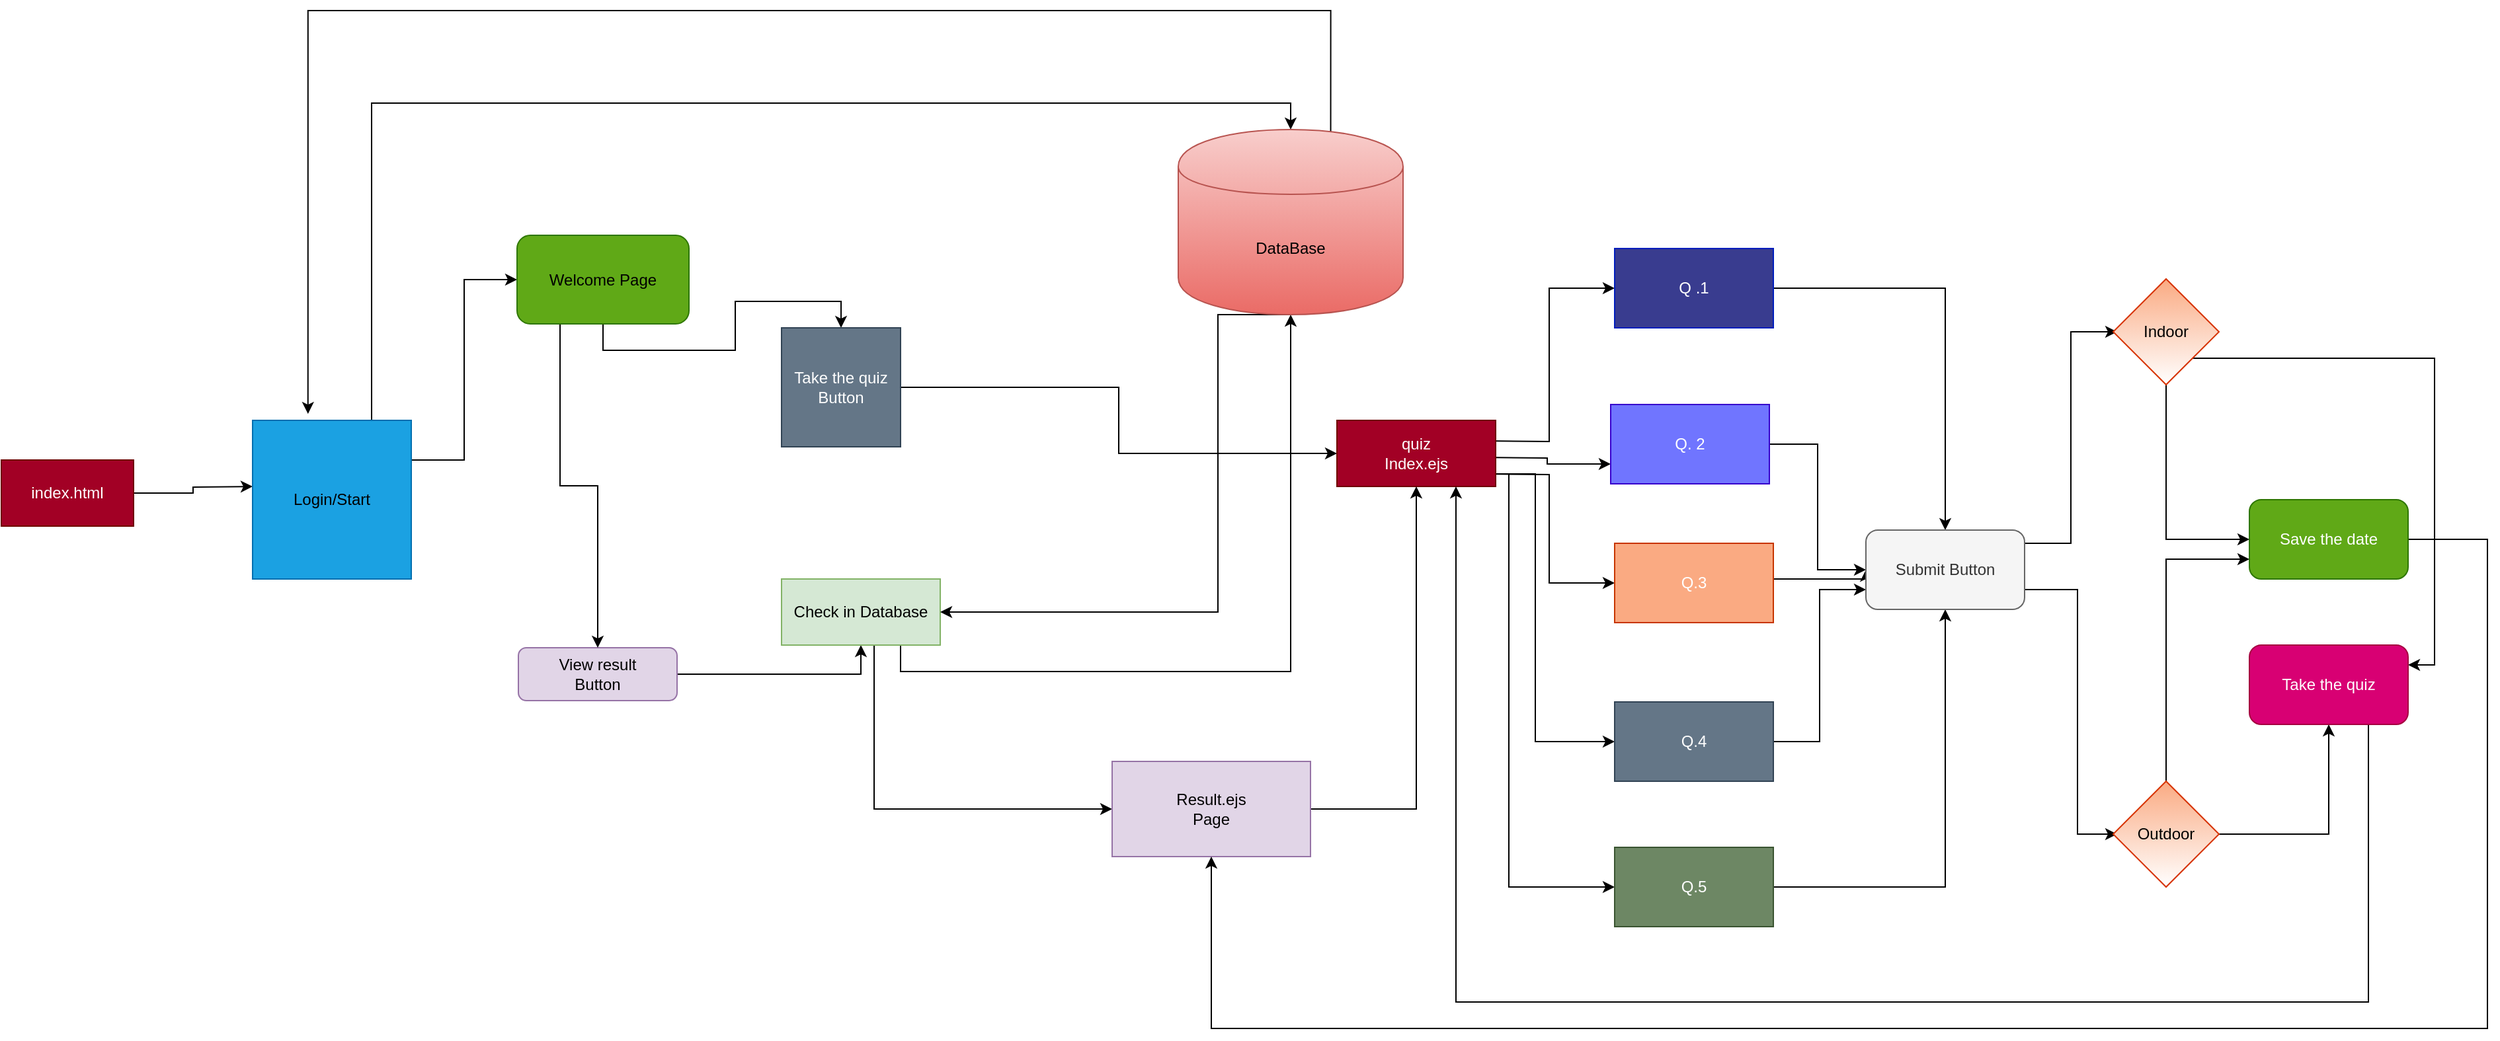 <mxfile version="12.7.2" type="github">
  <diagram id="H4Ju19sgC8gWFPNlpFQ3" name="Page-1">
    <mxGraphModel dx="1890" dy="2100" grid="1" gridSize="10" guides="1" tooltips="1" connect="1" arrows="1" fold="1" page="1" pageScale="1" pageWidth="850" pageHeight="1100" math="0" shadow="0">
      <root>
        <mxCell id="0" />
        <mxCell id="1" parent="0" />
        <mxCell id="xxdXjiNccwobuQIZFkfi-4" style="edgeStyle=orthogonalEdgeStyle;rounded=0;orthogonalLoop=1;jettySize=auto;html=1;exitX=1;exitY=0.5;exitDx=0;exitDy=0;" parent="1" source="MGtZEtJ0QbS-JZSsQWYv-2" edge="1">
          <mxGeometry relative="1" as="geometry">
            <mxPoint x="200" y="240" as="targetPoint" />
          </mxGeometry>
        </mxCell>
        <mxCell id="MGtZEtJ0QbS-JZSsQWYv-2" value="index.html" style="rounded=0;whiteSpace=wrap;html=1;fillColor=#a20025;strokeColor=#6F0000;fontColor=#ffffff;" parent="1" vertex="1">
          <mxGeometry x="10" y="220" width="100" height="50" as="geometry" />
        </mxCell>
        <mxCell id="xxdXjiNccwobuQIZFkfi-10" style="edgeStyle=orthogonalEdgeStyle;rounded=0;orthogonalLoop=1;jettySize=auto;html=1;exitX=1;exitY=0.25;exitDx=0;exitDy=0;entryX=0;entryY=0.5;entryDx=0;entryDy=0;" parent="1" source="xxdXjiNccwobuQIZFkfi-6" target="xxdXjiNccwobuQIZFkfi-9" edge="1">
          <mxGeometry relative="1" as="geometry">
            <mxPoint x="360" y="100" as="targetPoint" />
          </mxGeometry>
        </mxCell>
        <mxCell id="EnImceDTlOAHcLMJtSdO-29" style="edgeStyle=orthogonalEdgeStyle;rounded=0;orthogonalLoop=1;jettySize=auto;html=1;exitX=0.75;exitY=0;exitDx=0;exitDy=0;entryX=0.5;entryY=0;entryDx=0;entryDy=0;" edge="1" parent="1" source="xxdXjiNccwobuQIZFkfi-6" target="xxdXjiNccwobuQIZFkfi-19">
          <mxGeometry relative="1" as="geometry" />
        </mxCell>
        <mxCell id="xxdXjiNccwobuQIZFkfi-6" value="&lt;font color=&quot;#000000&quot;&gt;Login/Start&lt;/font&gt;" style="whiteSpace=wrap;html=1;aspect=fixed;strokeColor=#006EAF;fillColor=#1ba1e2;fontColor=#ffffff;" parent="1" vertex="1">
          <mxGeometry x="200" y="190" width="120" height="120" as="geometry" />
        </mxCell>
        <mxCell id="xxdXjiNccwobuQIZFkfi-17" style="edgeStyle=orthogonalEdgeStyle;rounded=0;orthogonalLoop=1;jettySize=auto;html=1;exitX=1;exitY=0.5;exitDx=0;exitDy=0;entryX=0.5;entryY=1;entryDx=0;entryDy=0;" parent="1" source="xxdXjiNccwobuQIZFkfi-8" target="xxdXjiNccwobuQIZFkfi-16" edge="1">
          <mxGeometry relative="1" as="geometry">
            <mxPoint x="670" y="382" as="targetPoint" />
          </mxGeometry>
        </mxCell>
        <mxCell id="xxdXjiNccwobuQIZFkfi-8" value="&lt;font color=&quot;#000000&quot;&gt;View result&lt;br&gt;Button&lt;br&gt;&lt;/font&gt;" style="rounded=1;whiteSpace=wrap;html=1;strokeColor=#9673a6;fillColor=#e1d5e7;" parent="1" vertex="1">
          <mxGeometry x="401" y="362" width="120" height="40" as="geometry" />
        </mxCell>
        <mxCell id="EnImceDTlOAHcLMJtSdO-1" style="edgeStyle=orthogonalEdgeStyle;rounded=0;orthogonalLoop=1;jettySize=auto;html=1;exitX=0.5;exitY=1;exitDx=0;exitDy=0;" edge="1" parent="1" source="xxdXjiNccwobuQIZFkfi-9" target="xxdXjiNccwobuQIZFkfi-14">
          <mxGeometry relative="1" as="geometry" />
        </mxCell>
        <mxCell id="EnImceDTlOAHcLMJtSdO-5" style="edgeStyle=orthogonalEdgeStyle;rounded=0;orthogonalLoop=1;jettySize=auto;html=1;exitX=0.25;exitY=1;exitDx=0;exitDy=0;entryX=0.5;entryY=0;entryDx=0;entryDy=0;" edge="1" parent="1" source="xxdXjiNccwobuQIZFkfi-9" target="xxdXjiNccwobuQIZFkfi-8">
          <mxGeometry relative="1" as="geometry" />
        </mxCell>
        <mxCell id="xxdXjiNccwobuQIZFkfi-9" value="&lt;font color=&quot;#000000&quot;&gt;Welcome Page&lt;br&gt;&lt;/font&gt;" style="rounded=1;whiteSpace=wrap;html=1;strokeColor=#2D7600;fillColor=#60a917;fontColor=#ffffff;" parent="1" vertex="1">
          <mxGeometry x="400" y="50" width="130" height="67" as="geometry" />
        </mxCell>
        <mxCell id="EnImceDTlOAHcLMJtSdO-14" style="edgeStyle=orthogonalEdgeStyle;rounded=0;orthogonalLoop=1;jettySize=auto;html=1;exitX=1;exitY=0.5;exitDx=0;exitDy=0;entryX=0;entryY=0.5;entryDx=0;entryDy=0;" edge="1" parent="1" source="xxdXjiNccwobuQIZFkfi-14" target="xxdXjiNccwobuQIZFkfi-22">
          <mxGeometry relative="1" as="geometry" />
        </mxCell>
        <mxCell id="xxdXjiNccwobuQIZFkfi-14" value="Take the quiz&lt;br&gt;Button" style="whiteSpace=wrap;html=1;aspect=fixed;strokeColor=#314354;fillColor=#647687;fontColor=#ffffff;" parent="1" vertex="1">
          <mxGeometry x="600" y="120" width="90" height="90" as="geometry" />
        </mxCell>
        <mxCell id="EnImceDTlOAHcLMJtSdO-8" style="edgeStyle=orthogonalEdgeStyle;rounded=0;orthogonalLoop=1;jettySize=auto;html=1;exitX=0.75;exitY=1;exitDx=0;exitDy=0;entryX=0.5;entryY=1;entryDx=0;entryDy=0;" edge="1" parent="1" source="xxdXjiNccwobuQIZFkfi-16" target="xxdXjiNccwobuQIZFkfi-19">
          <mxGeometry relative="1" as="geometry" />
        </mxCell>
        <mxCell id="EnImceDTlOAHcLMJtSdO-12" style="edgeStyle=orthogonalEdgeStyle;rounded=0;orthogonalLoop=1;jettySize=auto;html=1;exitX=0.5;exitY=1;exitDx=0;exitDy=0;entryX=0;entryY=0.5;entryDx=0;entryDy=0;" edge="1" parent="1" source="xxdXjiNccwobuQIZFkfi-16" target="EnImceDTlOAHcLMJtSdO-10">
          <mxGeometry relative="1" as="geometry">
            <Array as="points">
              <mxPoint x="670" y="360" />
              <mxPoint x="670" y="484" />
            </Array>
          </mxGeometry>
        </mxCell>
        <mxCell id="xxdXjiNccwobuQIZFkfi-16" value="&lt;font color=&quot;#000000&quot;&gt;Check in Database&lt;/font&gt;" style="rounded=0;whiteSpace=wrap;html=1;strokeColor=#82b366;fillColor=#d5e8d4;" parent="1" vertex="1">
          <mxGeometry x="600" y="310" width="120" height="50" as="geometry" />
        </mxCell>
        <mxCell id="EnImceDTlOAHcLMJtSdO-13" style="edgeStyle=orthogonalEdgeStyle;rounded=0;orthogonalLoop=1;jettySize=auto;html=1;exitX=0.5;exitY=1;exitDx=0;exitDy=0;entryX=1;entryY=0.5;entryDx=0;entryDy=0;" edge="1" parent="1" source="xxdXjiNccwobuQIZFkfi-19" target="xxdXjiNccwobuQIZFkfi-16">
          <mxGeometry relative="1" as="geometry">
            <Array as="points">
              <mxPoint x="930" y="110" />
              <mxPoint x="930" y="335" />
            </Array>
          </mxGeometry>
        </mxCell>
        <mxCell id="EnImceDTlOAHcLMJtSdO-30" style="edgeStyle=orthogonalEdgeStyle;rounded=0;orthogonalLoop=1;jettySize=auto;html=1;exitX=0.678;exitY=0.044;exitDx=0;exitDy=0;exitPerimeter=0;entryX=0.349;entryY=-0.041;entryDx=0;entryDy=0;entryPerimeter=0;" edge="1" parent="1" source="xxdXjiNccwobuQIZFkfi-19" target="xxdXjiNccwobuQIZFkfi-6">
          <mxGeometry relative="1" as="geometry">
            <Array as="points">
              <mxPoint x="1015" y="-120" />
              <mxPoint x="242" y="-120" />
            </Array>
          </mxGeometry>
        </mxCell>
        <mxCell id="xxdXjiNccwobuQIZFkfi-19" value="DataBase" style="shape=cylinder;whiteSpace=wrap;html=1;boundedLbl=1;backgroundOutline=1;strokeColor=#b85450;fillColor=#f8cecc;gradientColor=#ea6b66;" parent="1" vertex="1">
          <mxGeometry x="900" y="-30" width="170" height="140" as="geometry" />
        </mxCell>
        <mxCell id="xxdXjiNccwobuQIZFkfi-29" style="edgeStyle=orthogonalEdgeStyle;rounded=0;orthogonalLoop=1;jettySize=auto;html=1;entryX=0;entryY=0.5;entryDx=0;entryDy=0;exitX=1;exitY=0.25;exitDx=0;exitDy=0;" parent="1" target="xxdXjiNccwobuQIZFkfi-24" edge="1">
          <mxGeometry relative="1" as="geometry">
            <mxPoint x="1150" y="103" as="targetPoint" />
            <mxPoint x="1130" y="205.5" as="sourcePoint" />
          </mxGeometry>
        </mxCell>
        <mxCell id="xxdXjiNccwobuQIZFkfi-30" style="edgeStyle=orthogonalEdgeStyle;rounded=0;orthogonalLoop=1;jettySize=auto;html=1;entryX=0;entryY=0.75;entryDx=0;entryDy=0;" parent="1" target="xxdXjiNccwobuQIZFkfi-25" edge="1">
          <mxGeometry relative="1" as="geometry">
            <mxPoint x="1130" y="218" as="sourcePoint" />
          </mxGeometry>
        </mxCell>
        <mxCell id="xxdXjiNccwobuQIZFkfi-32" style="edgeStyle=orthogonalEdgeStyle;rounded=0;orthogonalLoop=1;jettySize=auto;html=1;exitX=1;exitY=0.75;exitDx=0;exitDy=0;entryX=0;entryY=0.5;entryDx=0;entryDy=0;" parent="1" target="xxdXjiNccwobuQIZFkfi-27" edge="1">
          <mxGeometry relative="1" as="geometry">
            <mxPoint x="1130" y="230.5" as="sourcePoint" />
            <Array as="points">
              <mxPoint x="1170" y="231" />
              <mxPoint x="1170" y="433" />
            </Array>
          </mxGeometry>
        </mxCell>
        <mxCell id="xxdXjiNccwobuQIZFkfi-33" style="edgeStyle=orthogonalEdgeStyle;rounded=0;orthogonalLoop=1;jettySize=auto;html=1;exitX=1;exitY=0.75;exitDx=0;exitDy=0;entryX=0;entryY=0.5;entryDx=0;entryDy=0;" parent="1" target="xxdXjiNccwobuQIZFkfi-28" edge="1">
          <mxGeometry relative="1" as="geometry">
            <mxPoint x="1130" y="230.5" as="sourcePoint" />
            <Array as="points">
              <mxPoint x="1150" y="231" />
              <mxPoint x="1150" y="543" />
            </Array>
          </mxGeometry>
        </mxCell>
        <mxCell id="xxdXjiNccwobuQIZFkfi-34" style="edgeStyle=orthogonalEdgeStyle;rounded=0;orthogonalLoop=1;jettySize=auto;html=1;exitX=1;exitY=0.75;exitDx=0;exitDy=0;entryX=0;entryY=0.5;entryDx=0;entryDy=0;" parent="1" target="xxdXjiNccwobuQIZFkfi-26" edge="1">
          <mxGeometry relative="1" as="geometry">
            <mxPoint x="1130" y="230.5" as="sourcePoint" />
          </mxGeometry>
        </mxCell>
        <mxCell id="xxdXjiNccwobuQIZFkfi-22" value="quiz &lt;br&gt;Index.ejs" style="rounded=0;whiteSpace=wrap;html=1;strokeColor=#6F0000;fillColor=#a20025;fontColor=#ffffff;" parent="1" vertex="1">
          <mxGeometry x="1020" y="190" width="120" height="50" as="geometry" />
        </mxCell>
        <mxCell id="EnImceDTlOAHcLMJtSdO-27" style="edgeStyle=orthogonalEdgeStyle;rounded=0;orthogonalLoop=1;jettySize=auto;html=1;exitX=1;exitY=0.5;exitDx=0;exitDy=0;entryX=0.5;entryY=0;entryDx=0;entryDy=0;" edge="1" parent="1" source="xxdXjiNccwobuQIZFkfi-24" target="xxdXjiNccwobuQIZFkfi-35">
          <mxGeometry relative="1" as="geometry" />
        </mxCell>
        <mxCell id="xxdXjiNccwobuQIZFkfi-24" value="Q .1" style="rounded=0;whiteSpace=wrap;html=1;strokeColor=#001DBC;fillColor=#393C8F;fontColor=#ffffff;" parent="1" vertex="1">
          <mxGeometry x="1230" y="60" width="120" height="60" as="geometry" />
        </mxCell>
        <mxCell id="xxdXjiNccwobuQIZFkfi-47" style="edgeStyle=orthogonalEdgeStyle;rounded=0;orthogonalLoop=1;jettySize=auto;html=1;exitX=1;exitY=0.5;exitDx=0;exitDy=0;entryX=0;entryY=0.5;entryDx=0;entryDy=0;" parent="1" source="xxdXjiNccwobuQIZFkfi-25" target="xxdXjiNccwobuQIZFkfi-35" edge="1">
          <mxGeometry relative="1" as="geometry" />
        </mxCell>
        <mxCell id="xxdXjiNccwobuQIZFkfi-25" value="Q. 2" style="rounded=0;whiteSpace=wrap;html=1;strokeColor=#3700CC;fillColor=#7075FF;fontColor=#ffffff;" parent="1" vertex="1">
          <mxGeometry x="1227" y="178" width="120" height="60" as="geometry" />
        </mxCell>
        <mxCell id="xxdXjiNccwobuQIZFkfi-48" style="edgeStyle=orthogonalEdgeStyle;rounded=0;orthogonalLoop=1;jettySize=auto;html=1;exitX=1;exitY=0.5;exitDx=0;exitDy=0;entryX=0;entryY=0.5;entryDx=0;entryDy=0;" parent="1" source="xxdXjiNccwobuQIZFkfi-26" target="xxdXjiNccwobuQIZFkfi-35" edge="1">
          <mxGeometry relative="1" as="geometry">
            <Array as="points">
              <mxPoint x="1350" y="310" />
              <mxPoint x="1420" y="310" />
            </Array>
          </mxGeometry>
        </mxCell>
        <mxCell id="xxdXjiNccwobuQIZFkfi-26" value="Q.3" style="rounded=0;whiteSpace=wrap;html=1;strokeColor=#C73500;fillColor=#FAAA82;fontColor=#ffffff;" parent="1" vertex="1">
          <mxGeometry x="1230" y="283" width="120" height="60" as="geometry" />
        </mxCell>
        <mxCell id="xxdXjiNccwobuQIZFkfi-49" style="edgeStyle=orthogonalEdgeStyle;rounded=0;orthogonalLoop=1;jettySize=auto;html=1;exitX=1;exitY=0.5;exitDx=0;exitDy=0;entryX=0;entryY=0.75;entryDx=0;entryDy=0;" parent="1" source="xxdXjiNccwobuQIZFkfi-27" target="xxdXjiNccwobuQIZFkfi-35" edge="1">
          <mxGeometry relative="1" as="geometry">
            <mxPoint x="1380" y="323" as="targetPoint" />
          </mxGeometry>
        </mxCell>
        <mxCell id="xxdXjiNccwobuQIZFkfi-27" value="Q.4" style="rounded=0;whiteSpace=wrap;html=1;strokeColor=#314354;fillColor=#647687;fontColor=#ffffff;" parent="1" vertex="1">
          <mxGeometry x="1230" y="403" width="120" height="60" as="geometry" />
        </mxCell>
        <mxCell id="EnImceDTlOAHcLMJtSdO-28" style="edgeStyle=orthogonalEdgeStyle;rounded=0;orthogonalLoop=1;jettySize=auto;html=1;exitX=1;exitY=0.5;exitDx=0;exitDy=0;" edge="1" parent="1" source="xxdXjiNccwobuQIZFkfi-28" target="xxdXjiNccwobuQIZFkfi-35">
          <mxGeometry relative="1" as="geometry" />
        </mxCell>
        <mxCell id="xxdXjiNccwobuQIZFkfi-28" value="Q.5" style="rounded=0;whiteSpace=wrap;html=1;strokeColor=#3A5431;fillColor=#6d8764;fontColor=#ffffff;" parent="1" vertex="1">
          <mxGeometry x="1230" y="513" width="120" height="60" as="geometry" />
        </mxCell>
        <mxCell id="xxdXjiNccwobuQIZFkfi-42" style="edgeStyle=orthogonalEdgeStyle;rounded=0;orthogonalLoop=1;jettySize=auto;html=1;exitX=1;exitY=0.5;exitDx=0;exitDy=0;entryX=0;entryY=0.5;entryDx=0;entryDy=0;" parent="1" source="xxdXjiNccwobuQIZFkfi-35" edge="1">
          <mxGeometry relative="1" as="geometry">
            <mxPoint x="1610" y="123" as="targetPoint" />
            <Array as="points">
              <mxPoint x="1540" y="283" />
              <mxPoint x="1575" y="283" />
              <mxPoint x="1575" y="123" />
            </Array>
          </mxGeometry>
        </mxCell>
        <mxCell id="xxdXjiNccwobuQIZFkfi-44" style="edgeStyle=orthogonalEdgeStyle;rounded=0;orthogonalLoop=1;jettySize=auto;html=1;exitX=1;exitY=0.75;exitDx=0;exitDy=0;entryX=0;entryY=0.5;entryDx=0;entryDy=0;" parent="1" source="xxdXjiNccwobuQIZFkfi-35" edge="1">
          <mxGeometry relative="1" as="geometry">
            <mxPoint x="1610" y="503" as="targetPoint" />
            <Array as="points">
              <mxPoint x="1580" y="318" />
              <mxPoint x="1580" y="503" />
            </Array>
          </mxGeometry>
        </mxCell>
        <mxCell id="xxdXjiNccwobuQIZFkfi-35" value="Submit Button" style="rounded=1;whiteSpace=wrap;html=1;strokeColor=#666666;fillColor=#f5f5f5;fontColor=#333333;" parent="1" vertex="1">
          <mxGeometry x="1420" y="273" width="120" height="60" as="geometry" />
        </mxCell>
        <mxCell id="EnImceDTlOAHcLMJtSdO-21" style="edgeStyle=orthogonalEdgeStyle;rounded=0;orthogonalLoop=1;jettySize=auto;html=1;exitX=0.5;exitY=0;exitDx=0;exitDy=0;entryX=0;entryY=0.75;entryDx=0;entryDy=0;" edge="1" parent="1" source="xxdXjiNccwobuQIZFkfi-36" target="EnImceDTlOAHcLMJtSdO-16">
          <mxGeometry relative="1" as="geometry" />
        </mxCell>
        <mxCell id="EnImceDTlOAHcLMJtSdO-22" style="edgeStyle=orthogonalEdgeStyle;rounded=0;orthogonalLoop=1;jettySize=auto;html=1;exitX=1;exitY=0.5;exitDx=0;exitDy=0;entryX=0.5;entryY=1;entryDx=0;entryDy=0;" edge="1" parent="1" source="xxdXjiNccwobuQIZFkfi-36" target="EnImceDTlOAHcLMJtSdO-17">
          <mxGeometry relative="1" as="geometry" />
        </mxCell>
        <mxCell id="xxdXjiNccwobuQIZFkfi-36" value="&lt;font color=&quot;#000000&quot;&gt;Outdoor&lt;/font&gt;" style="rhombus;whiteSpace=wrap;html=1;strokeColor=#D73402;fillColor=#FAAA82;gradientColor=#ffffff;" parent="1" vertex="1">
          <mxGeometry x="1607" y="463" width="80" height="80" as="geometry" />
        </mxCell>
        <mxCell id="EnImceDTlOAHcLMJtSdO-18" style="edgeStyle=orthogonalEdgeStyle;rounded=0;orthogonalLoop=1;jettySize=auto;html=1;exitX=0.5;exitY=1;exitDx=0;exitDy=0;entryX=0;entryY=0.5;entryDx=0;entryDy=0;" edge="1" parent="1" source="xxdXjiNccwobuQIZFkfi-38" target="EnImceDTlOAHcLMJtSdO-16">
          <mxGeometry relative="1" as="geometry" />
        </mxCell>
        <mxCell id="EnImceDTlOAHcLMJtSdO-20" style="edgeStyle=orthogonalEdgeStyle;rounded=0;orthogonalLoop=1;jettySize=auto;html=1;exitX=0;exitY=1;exitDx=0;exitDy=0;entryX=1;entryY=0.25;entryDx=0;entryDy=0;" edge="1" parent="1" source="xxdXjiNccwobuQIZFkfi-38" target="EnImceDTlOAHcLMJtSdO-17">
          <mxGeometry relative="1" as="geometry" />
        </mxCell>
        <mxCell id="xxdXjiNccwobuQIZFkfi-38" value="&lt;font color=&quot;#000000&quot;&gt;Indoor&lt;/font&gt;" style="rhombus;whiteSpace=wrap;html=1;strokeColor=#D73402;fillColor=#FAAA82;gradientColor=#ffffff;" parent="1" vertex="1">
          <mxGeometry x="1607" y="83" width="80" height="80" as="geometry" />
        </mxCell>
        <mxCell id="EnImceDTlOAHcLMJtSdO-11" style="edgeStyle=orthogonalEdgeStyle;rounded=0;orthogonalLoop=1;jettySize=auto;html=1;exitX=1;exitY=0.5;exitDx=0;exitDy=0;entryX=0.5;entryY=1;entryDx=0;entryDy=0;" edge="1" parent="1" source="EnImceDTlOAHcLMJtSdO-10" target="xxdXjiNccwobuQIZFkfi-22">
          <mxGeometry relative="1" as="geometry" />
        </mxCell>
        <mxCell id="EnImceDTlOAHcLMJtSdO-10" value="&lt;font color=&quot;#000000&quot;&gt;Result.ejs&lt;br&gt;Page&lt;br&gt;&lt;/font&gt;" style="rounded=0;whiteSpace=wrap;html=1;fillColor=#e1d5e7;strokeColor=#9673a6;" vertex="1" parent="1">
          <mxGeometry x="850" y="448" width="150" height="72" as="geometry" />
        </mxCell>
        <mxCell id="EnImceDTlOAHcLMJtSdO-24" style="edgeStyle=orthogonalEdgeStyle;rounded=0;orthogonalLoop=1;jettySize=auto;html=1;exitX=1;exitY=0.5;exitDx=0;exitDy=0;entryX=0.5;entryY=1;entryDx=0;entryDy=0;" edge="1" parent="1" source="EnImceDTlOAHcLMJtSdO-16" target="EnImceDTlOAHcLMJtSdO-10">
          <mxGeometry relative="1" as="geometry">
            <Array as="points">
              <mxPoint x="1890" y="280" />
              <mxPoint x="1890" y="650" />
              <mxPoint x="925" y="650" />
            </Array>
          </mxGeometry>
        </mxCell>
        <mxCell id="EnImceDTlOAHcLMJtSdO-16" value="Save the date" style="rounded=1;whiteSpace=wrap;html=1;fillColor=#60a917;strokeColor=#2D7600;fontColor=#ffffff;" vertex="1" parent="1">
          <mxGeometry x="1710" y="250" width="120" height="60" as="geometry" />
        </mxCell>
        <mxCell id="EnImceDTlOAHcLMJtSdO-23" style="edgeStyle=orthogonalEdgeStyle;rounded=0;orthogonalLoop=1;jettySize=auto;html=1;exitX=0.75;exitY=1;exitDx=0;exitDy=0;entryX=0.75;entryY=1;entryDx=0;entryDy=0;" edge="1" parent="1" source="EnImceDTlOAHcLMJtSdO-17" target="xxdXjiNccwobuQIZFkfi-22">
          <mxGeometry relative="1" as="geometry">
            <Array as="points">
              <mxPoint x="1800" y="630" />
              <mxPoint x="1110" y="630" />
            </Array>
          </mxGeometry>
        </mxCell>
        <mxCell id="EnImceDTlOAHcLMJtSdO-17" value="Take the quiz" style="rounded=1;whiteSpace=wrap;html=1;fillColor=#d80073;strokeColor=#A50040;fontColor=#ffffff;" vertex="1" parent="1">
          <mxGeometry x="1710" y="360" width="120" height="60" as="geometry" />
        </mxCell>
      </root>
    </mxGraphModel>
  </diagram>
</mxfile>
